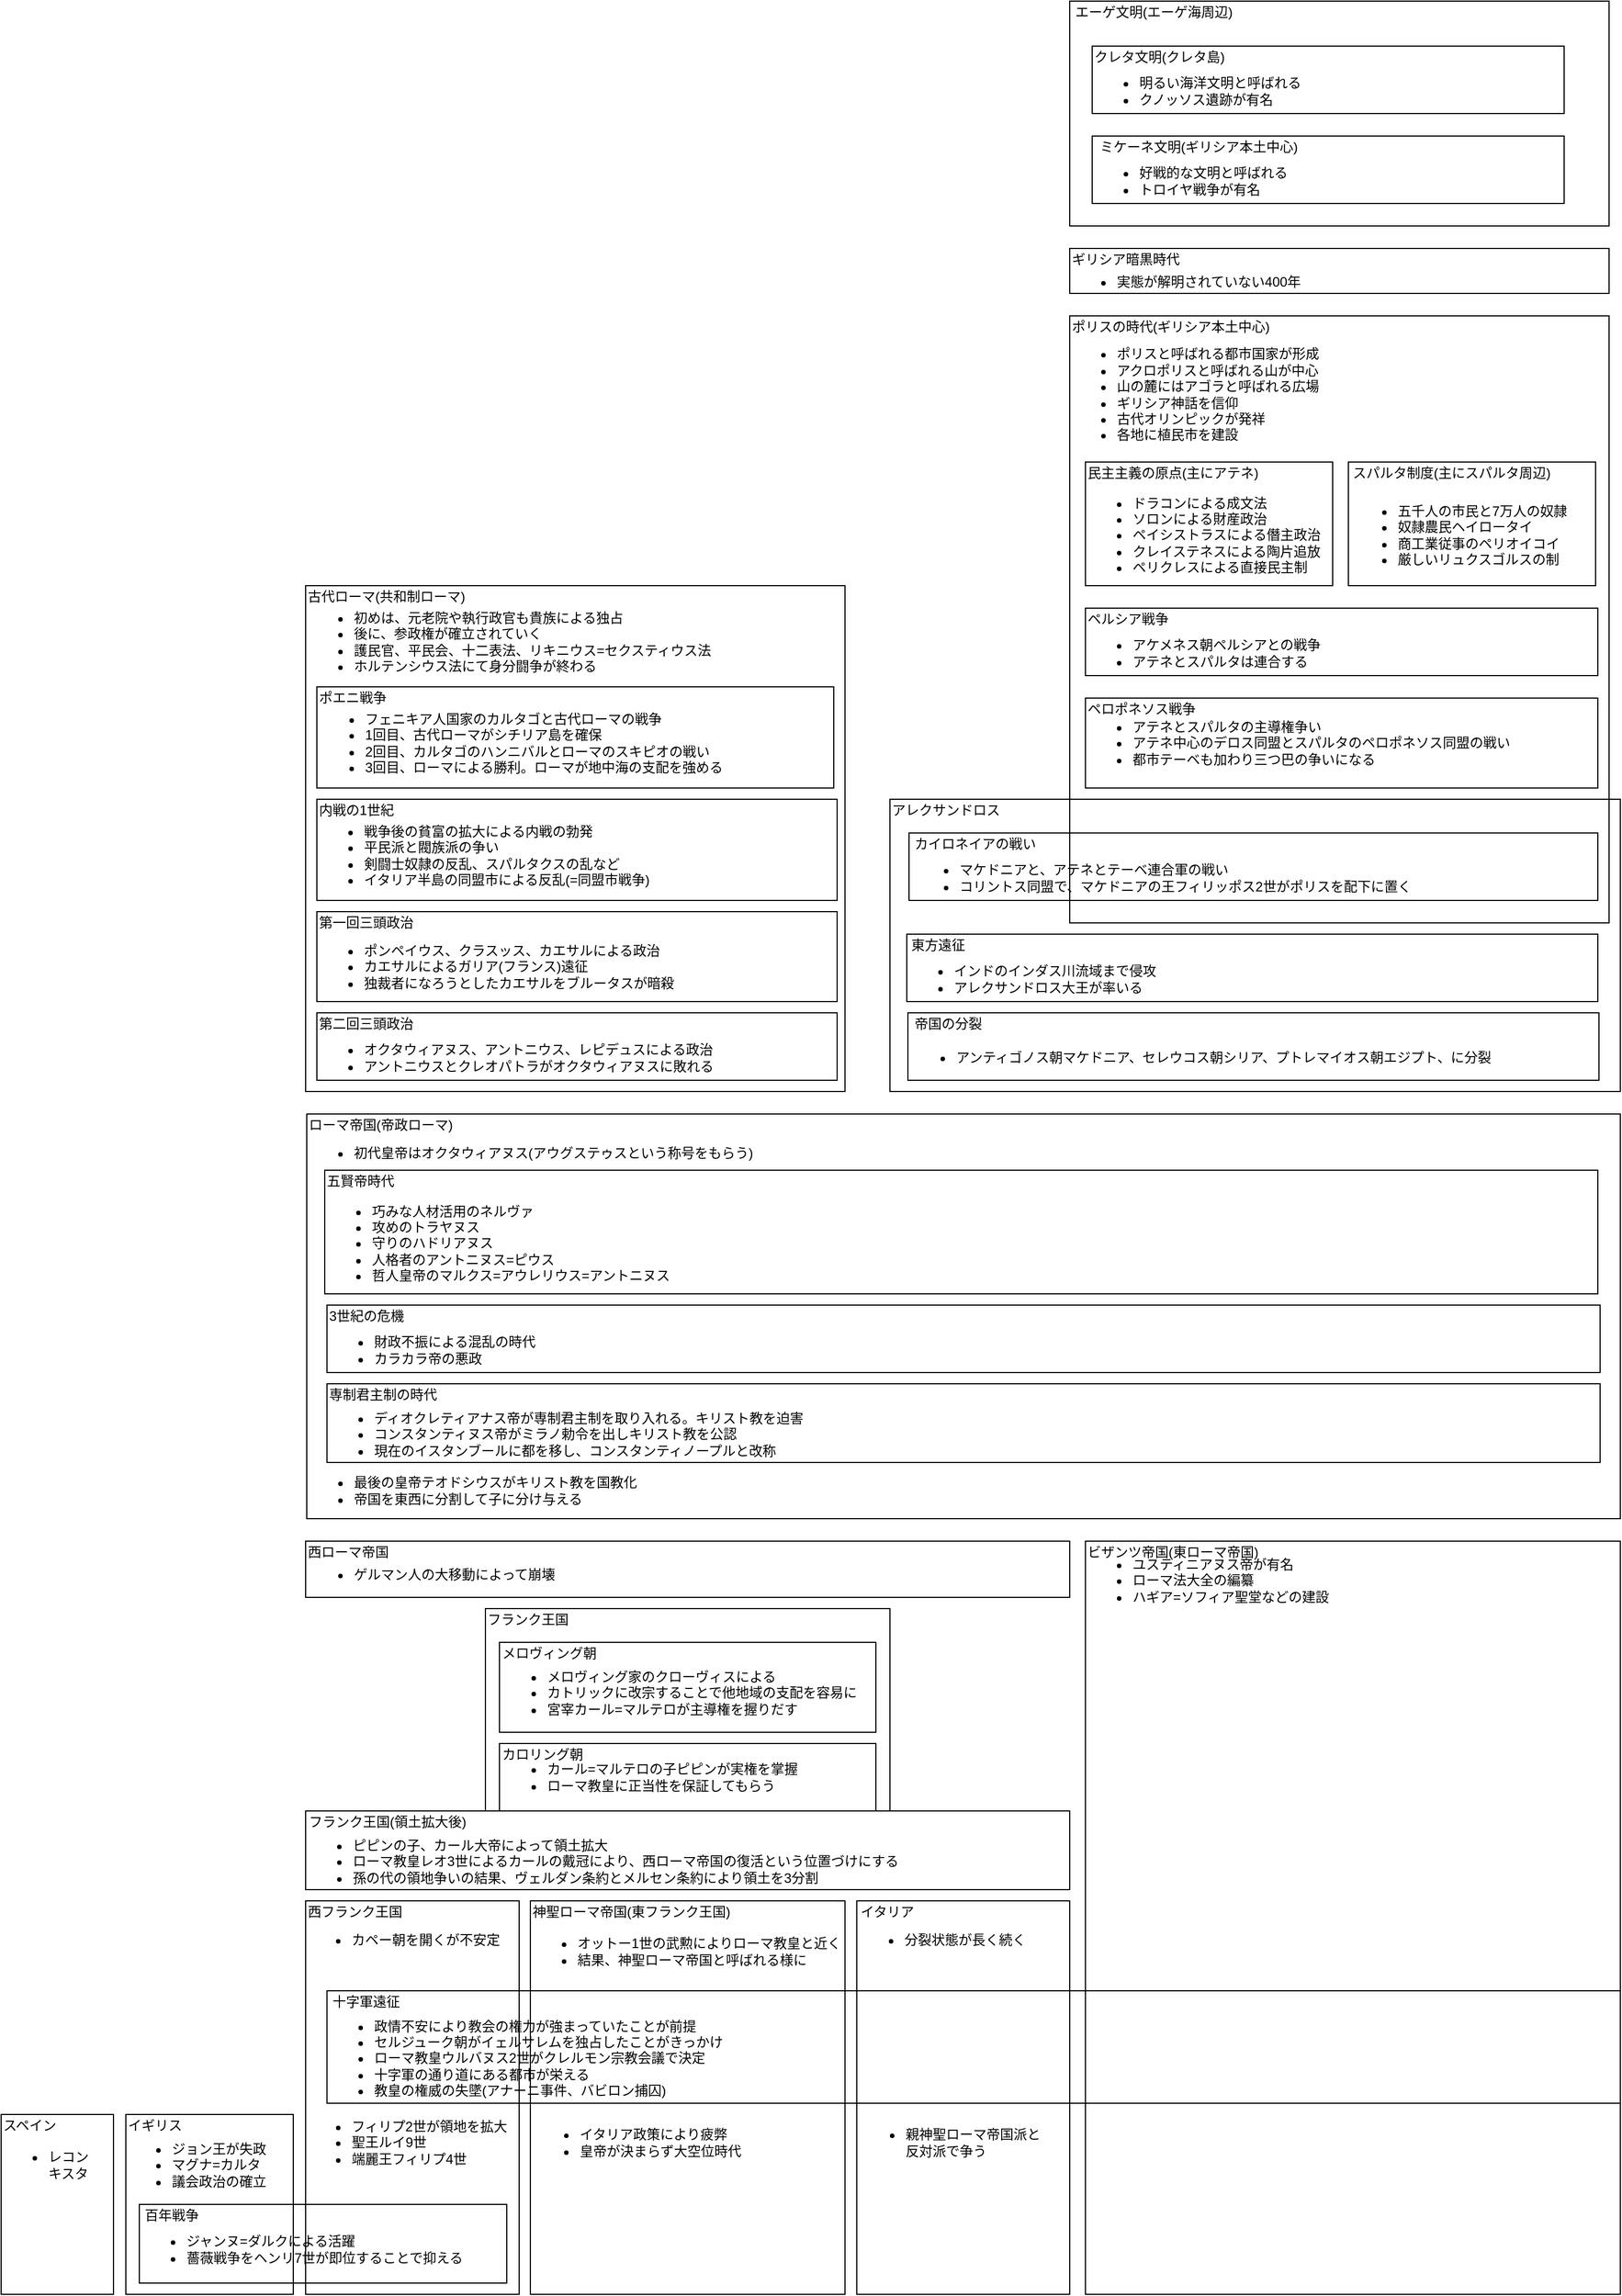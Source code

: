 <mxfile version="14.1.2" type="device"><diagram id="Q4GkWS5SMS3aSg2Lu8wz" name="Page-1"><mxGraphModel dx="783" dy="586" grid="1" gridSize="10" guides="1" tooltips="1" connect="1" arrows="1" fold="1" page="1" pageScale="1" pageWidth="1627" pageHeight="2269" math="0" shadow="0"><root><mxCell id="0"/><mxCell id="1" parent="0"/><mxCell id="v4thY3X4B3CWmqKFNiAq-3" value="エーゲ文明(エーゲ海周辺)" style="text;html=1;strokeColor=none;fillColor=none;align=center;verticalAlign=middle;whiteSpace=wrap;rounded=0;" vertex="1" parent="1"><mxGeometry x="961" y="40" width="150" height="20" as="geometry"/></mxCell><mxCell id="v4thY3X4B3CWmqKFNiAq-5" value="" style="rounded=0;whiteSpace=wrap;html=1;fillColor=none;" vertex="1" parent="1"><mxGeometry x="961" y="40" width="480" height="200" as="geometry"/></mxCell><mxCell id="v4thY3X4B3CWmqKFNiAq-8" value="" style="rounded=0;whiteSpace=wrap;html=1;fillColor=none;" vertex="1" parent="1"><mxGeometry x="981" y="80" width="420" height="60" as="geometry"/></mxCell><mxCell id="v4thY3X4B3CWmqKFNiAq-9" value="クレタ文明(クレタ島)" style="text;html=1;strokeColor=none;fillColor=none;align=center;verticalAlign=middle;whiteSpace=wrap;rounded=0;" vertex="1" parent="1"><mxGeometry x="981" y="80" width="120" height="20" as="geometry"/></mxCell><mxCell id="v4thY3X4B3CWmqKFNiAq-10" value="&lt;ul&gt;&lt;li&gt;明るい海洋文明と呼ばれる&lt;/li&gt;&lt;li&gt;クノッソス遺跡が有名&lt;/li&gt;&lt;/ul&gt;" style="text;html=1;strokeColor=none;fillColor=none;align=left;verticalAlign=middle;whiteSpace=wrap;rounded=0;" vertex="1" parent="1"><mxGeometry x="981" y="100" width="190" height="40" as="geometry"/></mxCell><mxCell id="v4thY3X4B3CWmqKFNiAq-12" value="" style="rounded=0;whiteSpace=wrap;html=1;fillColor=none;" vertex="1" parent="1"><mxGeometry x="981" y="160" width="420" height="60" as="geometry"/></mxCell><mxCell id="v4thY3X4B3CWmqKFNiAq-13" value="ミケーネ文明(ギリシア本土中心)" style="text;html=1;strokeColor=none;fillColor=none;align=center;verticalAlign=middle;whiteSpace=wrap;rounded=0;" vertex="1" parent="1"><mxGeometry x="981" y="160" width="190" height="20" as="geometry"/></mxCell><mxCell id="v4thY3X4B3CWmqKFNiAq-14" value="&lt;ul&gt;&lt;li&gt;好戦的な文明と呼ばれる&lt;/li&gt;&lt;li&gt;トロイヤ戦争が有名&lt;/li&gt;&lt;/ul&gt;" style="text;html=1;strokeColor=none;fillColor=none;align=left;verticalAlign=middle;whiteSpace=wrap;rounded=0;" vertex="1" parent="1"><mxGeometry x="981" y="180" width="190" height="40" as="geometry"/></mxCell><mxCell id="v4thY3X4B3CWmqKFNiAq-15" value="" style="rounded=0;whiteSpace=wrap;html=1;fillColor=none;" vertex="1" parent="1"><mxGeometry x="961" y="260" width="480" height="40" as="geometry"/></mxCell><mxCell id="v4thY3X4B3CWmqKFNiAq-16" value="ギリシア暗黒時代" style="text;html=1;strokeColor=none;fillColor=none;align=left;verticalAlign=middle;whiteSpace=wrap;rounded=0;" vertex="1" parent="1"><mxGeometry x="961" y="260" width="110" height="20" as="geometry"/></mxCell><mxCell id="v4thY3X4B3CWmqKFNiAq-17" value="&lt;ul&gt;&lt;li&gt;実態が解明されていない400年&lt;/li&gt;&lt;/ul&gt;" style="text;html=1;strokeColor=none;fillColor=none;align=left;verticalAlign=middle;whiteSpace=wrap;rounded=0;" vertex="1" parent="1"><mxGeometry x="961" y="280" width="220" height="20" as="geometry"/></mxCell><mxCell id="v4thY3X4B3CWmqKFNiAq-18" value="" style="rounded=0;whiteSpace=wrap;html=1;fillColor=none;" vertex="1" parent="1"><mxGeometry x="961" y="320" width="480" height="540" as="geometry"/></mxCell><mxCell id="v4thY3X4B3CWmqKFNiAq-20" value="ポリスの時代(ギリシア本土中心)" style="text;html=1;strokeColor=none;fillColor=none;align=left;verticalAlign=middle;whiteSpace=wrap;rounded=0;" vertex="1" parent="1"><mxGeometry x="961" y="320" width="190" height="20" as="geometry"/></mxCell><mxCell id="v4thY3X4B3CWmqKFNiAq-22" value="&lt;ul&gt;&lt;li&gt;ポリスと呼ばれる都市国家が形成&lt;/li&gt;&lt;li&gt;アクロポリスと呼ばれる山が中心&lt;/li&gt;&lt;li&gt;山の麓にはアゴラと呼ばれる広場&lt;/li&gt;&lt;li&gt;ギリシア神話を信仰&lt;/li&gt;&lt;li&gt;古代オリンピックが発祥&lt;/li&gt;&lt;li&gt;各地に植民市を建設&lt;/li&gt;&lt;/ul&gt;" style="text;html=1;strokeColor=none;fillColor=none;align=left;verticalAlign=middle;whiteSpace=wrap;rounded=0;" vertex="1" parent="1"><mxGeometry x="961" y="340" width="248" height="100" as="geometry"/></mxCell><mxCell id="v4thY3X4B3CWmqKFNiAq-23" value="" style="rounded=0;whiteSpace=wrap;html=1;fillColor=none;" vertex="1" parent="1"><mxGeometry x="975" y="450" width="220" height="110" as="geometry"/></mxCell><mxCell id="v4thY3X4B3CWmqKFNiAq-24" value="民主主義の原点(主にアテネ)" style="text;html=1;strokeColor=none;fillColor=none;align=left;verticalAlign=middle;whiteSpace=wrap;rounded=0;" vertex="1" parent="1"><mxGeometry x="975" y="450" width="190" height="20" as="geometry"/></mxCell><mxCell id="v4thY3X4B3CWmqKFNiAq-26" value="&lt;ul&gt;&lt;li&gt;ドラコンによる成文法&lt;/li&gt;&lt;li&gt;ソロンによる財産政治&lt;/li&gt;&lt;li&gt;ペイシストラスによる僭主政治&lt;/li&gt;&lt;li&gt;クレイステネスによる陶片追放&lt;/li&gt;&lt;li&gt;ペリクレスによる直接民主制&lt;/li&gt;&lt;/ul&gt;" style="text;html=1;strokeColor=none;fillColor=none;align=left;verticalAlign=middle;whiteSpace=wrap;rounded=0;" vertex="1" parent="1"><mxGeometry x="975" y="470" width="248" height="90" as="geometry"/></mxCell><mxCell id="v4thY3X4B3CWmqKFNiAq-27" value="" style="rounded=0;whiteSpace=wrap;html=1;fillColor=none;" vertex="1" parent="1"><mxGeometry x="1209" y="450" width="220" height="110" as="geometry"/></mxCell><mxCell id="v4thY3X4B3CWmqKFNiAq-28" value="スパルタ制度(主にスパルタ周辺)" style="text;html=1;strokeColor=none;fillColor=none;align=left;verticalAlign=middle;whiteSpace=wrap;rounded=0;" vertex="1" parent="1"><mxGeometry x="1211" y="450" width="190" height="20" as="geometry"/></mxCell><mxCell id="v4thY3X4B3CWmqKFNiAq-29" value="&lt;ul&gt;&lt;li&gt;五千人の市民と7万人の奴隷&lt;/li&gt;&lt;li&gt;奴隷農民ヘイロータイ&lt;/li&gt;&lt;li&gt;商工業従事のペリオイコイ&lt;/li&gt;&lt;li&gt;厳しいリュクスゴルスの制&lt;/li&gt;&lt;/ul&gt;" style="text;html=1;strokeColor=none;fillColor=none;align=left;verticalAlign=middle;whiteSpace=wrap;rounded=0;" vertex="1" parent="1"><mxGeometry x="1211" y="470" width="220" height="90" as="geometry"/></mxCell><mxCell id="v4thY3X4B3CWmqKFNiAq-30" value="" style="rounded=0;whiteSpace=wrap;html=1;fillColor=none;" vertex="1" parent="1"><mxGeometry x="975" y="580" width="456" height="60" as="geometry"/></mxCell><mxCell id="v4thY3X4B3CWmqKFNiAq-32" value="ペルシア戦争" style="text;html=1;strokeColor=none;fillColor=none;align=left;verticalAlign=middle;whiteSpace=wrap;rounded=0;" vertex="1" parent="1"><mxGeometry x="975" y="580" width="190" height="20" as="geometry"/></mxCell><mxCell id="v4thY3X4B3CWmqKFNiAq-34" value="&lt;ul&gt;&lt;li&gt;アケメネス朝ペルシアとの戦争&lt;/li&gt;&lt;li&gt;アテネとスパルタは連合する&lt;/li&gt;&lt;/ul&gt;" style="text;html=1;strokeColor=none;fillColor=none;align=left;verticalAlign=middle;whiteSpace=wrap;rounded=0;" vertex="1" parent="1"><mxGeometry x="975" y="600" width="220" height="40" as="geometry"/></mxCell><mxCell id="v4thY3X4B3CWmqKFNiAq-35" value="" style="rounded=0;whiteSpace=wrap;html=1;fillColor=none;" vertex="1" parent="1"><mxGeometry x="975" y="660" width="456" height="80" as="geometry"/></mxCell><mxCell id="v4thY3X4B3CWmqKFNiAq-36" value="ペロポネソス戦争" style="text;html=1;strokeColor=none;fillColor=none;align=left;verticalAlign=middle;whiteSpace=wrap;rounded=0;" vertex="1" parent="1"><mxGeometry x="975" y="660" width="190" height="20" as="geometry"/></mxCell><mxCell id="v4thY3X4B3CWmqKFNiAq-37" value="&lt;ul&gt;&lt;li&gt;アテネとスパルタの主導権争い&lt;/li&gt;&lt;li&gt;アテネ中心のデロス同盟とスパルタのペロポネソス同盟の戦い&lt;/li&gt;&lt;li&gt;都市テーベも加わり三つ巴の争いになる&lt;/li&gt;&lt;/ul&gt;" style="text;html=1;strokeColor=none;fillColor=none;align=left;verticalAlign=middle;whiteSpace=wrap;rounded=0;" vertex="1" parent="1"><mxGeometry x="975" y="680" width="386" height="40" as="geometry"/></mxCell><mxCell id="v4thY3X4B3CWmqKFNiAq-38" value="" style="rounded=0;whiteSpace=wrap;html=1;fillColor=none;" vertex="1" parent="1"><mxGeometry x="801" y="750" width="650" height="260" as="geometry"/></mxCell><mxCell id="v4thY3X4B3CWmqKFNiAq-39" value="カイロネイアの戦い" style="text;html=1;strokeColor=none;fillColor=none;align=left;verticalAlign=middle;whiteSpace=wrap;rounded=0;" vertex="1" parent="1"><mxGeometry x="821" y="780" width="190" height="20" as="geometry"/></mxCell><mxCell id="v4thY3X4B3CWmqKFNiAq-40" value="&lt;ul&gt;&lt;li&gt;マケドニアと、アテネとテーベ連合軍の戦い&lt;/li&gt;&lt;li&gt;コリントス同盟で、マケドニアの王フィリッポス2世がポリスを配下に置く&lt;/li&gt;&lt;/ul&gt;" style="text;html=1;strokeColor=none;fillColor=none;align=left;verticalAlign=middle;whiteSpace=wrap;rounded=0;" vertex="1" parent="1"><mxGeometry x="821" y="800" width="450" height="40" as="geometry"/></mxCell><mxCell id="v4thY3X4B3CWmqKFNiAq-41" value="アレクサンドロス" style="text;html=1;strokeColor=none;fillColor=none;align=left;verticalAlign=middle;whiteSpace=wrap;rounded=0;" vertex="1" parent="1"><mxGeometry x="801" y="750" width="190" height="20" as="geometry"/></mxCell><mxCell id="v4thY3X4B3CWmqKFNiAq-42" value="" style="rounded=0;whiteSpace=wrap;html=1;fillColor=none;" vertex="1" parent="1"><mxGeometry x="818" y="780" width="613" height="60" as="geometry"/></mxCell><mxCell id="v4thY3X4B3CWmqKFNiAq-43" value="" style="rounded=0;whiteSpace=wrap;html=1;fillColor=none;" vertex="1" parent="1"><mxGeometry x="816" y="870" width="615" height="60" as="geometry"/></mxCell><mxCell id="v4thY3X4B3CWmqKFNiAq-44" value="東方遠征" style="text;html=1;strokeColor=none;fillColor=none;align=left;verticalAlign=middle;whiteSpace=wrap;rounded=0;" vertex="1" parent="1"><mxGeometry x="818" y="870" width="190" height="20" as="geometry"/></mxCell><mxCell id="v4thY3X4B3CWmqKFNiAq-45" value="&lt;ul&gt;&lt;li&gt;インドのインダス川流域まで侵攻&lt;/li&gt;&lt;li&gt;アレクサンドロス大王が率いる&lt;/li&gt;&lt;/ul&gt;" style="text;html=1;strokeColor=none;fillColor=none;align=left;verticalAlign=middle;whiteSpace=wrap;rounded=0;" vertex="1" parent="1"><mxGeometry x="816" y="890" width="386" height="40" as="geometry"/></mxCell><mxCell id="v4thY3X4B3CWmqKFNiAq-46" value="" style="rounded=0;whiteSpace=wrap;html=1;fillColor=none;" vertex="1" parent="1"><mxGeometry x="817" y="940" width="615" height="60" as="geometry"/></mxCell><mxCell id="v4thY3X4B3CWmqKFNiAq-47" value="帝国の分裂" style="text;html=1;strokeColor=none;fillColor=none;align=left;verticalAlign=middle;whiteSpace=wrap;rounded=0;" vertex="1" parent="1"><mxGeometry x="821" y="940" width="190" height="20" as="geometry"/></mxCell><mxCell id="v4thY3X4B3CWmqKFNiAq-48" value="&lt;ul&gt;&lt;li&gt;アンティゴノス朝マケドニア、セレウコス朝シリア、プトレマイオス朝エジプト、に分裂&lt;/li&gt;&lt;/ul&gt;" style="text;html=1;strokeColor=none;fillColor=none;align=left;verticalAlign=middle;whiteSpace=wrap;rounded=0;" vertex="1" parent="1"><mxGeometry x="818" y="960" width="533" height="40" as="geometry"/></mxCell><mxCell id="v4thY3X4B3CWmqKFNiAq-49" value="" style="rounded=0;whiteSpace=wrap;html=1;fillColor=none;" vertex="1" parent="1"><mxGeometry x="281" y="560" width="480" height="450" as="geometry"/></mxCell><mxCell id="v4thY3X4B3CWmqKFNiAq-50" value="古代ローマ(共和制ローマ)" style="text;html=1;strokeColor=none;fillColor=none;align=left;verticalAlign=middle;whiteSpace=wrap;rounded=0;" vertex="1" parent="1"><mxGeometry x="281" y="560" width="150" height="20" as="geometry"/></mxCell><mxCell id="v4thY3X4B3CWmqKFNiAq-52" value="&lt;ul&gt;&lt;li&gt;初めは、元老院や執行政官も貴族による独占&lt;/li&gt;&lt;li&gt;後に、参政権が確立されていく&lt;/li&gt;&lt;li&gt;護民官、平民会、十二表法、リキニウス=セクスティウス法&lt;/li&gt;&lt;li&gt;ホルテンシウス法にて身分闘争が終わる&lt;/li&gt;&lt;/ul&gt;" style="text;html=1;strokeColor=none;fillColor=none;align=left;verticalAlign=middle;whiteSpace=wrap;rounded=0;" vertex="1" parent="1"><mxGeometry x="282" y="580" width="369" height="60" as="geometry"/></mxCell><mxCell id="v4thY3X4B3CWmqKFNiAq-53" value="" style="rounded=0;whiteSpace=wrap;html=1;fillColor=none;" vertex="1" parent="1"><mxGeometry x="291" y="650" width="460" height="90" as="geometry"/></mxCell><mxCell id="v4thY3X4B3CWmqKFNiAq-54" value="ポエニ戦争" style="text;html=1;strokeColor=none;fillColor=none;align=left;verticalAlign=middle;whiteSpace=wrap;rounded=0;" vertex="1" parent="1"><mxGeometry x="291" y="650" width="70" height="20" as="geometry"/></mxCell><mxCell id="v4thY3X4B3CWmqKFNiAq-55" value="&lt;ul&gt;&lt;li&gt;フェニキア人国家のカルタゴと古代ローマの戦争&lt;/li&gt;&lt;li&gt;1回目、古代ローマがシチリア島を確保&lt;/li&gt;&lt;li&gt;2回目、カルタゴのハンニバルとローマのスキピオの戦い&lt;/li&gt;&lt;li&gt;3回目、ローマによる勝利。ローマが地中海の支配を強める&lt;/li&gt;&lt;/ul&gt;" style="text;html=1;strokeColor=none;fillColor=none;align=left;verticalAlign=middle;whiteSpace=wrap;rounded=0;" vertex="1" parent="1"><mxGeometry x="291.5" y="670" width="369" height="60" as="geometry"/></mxCell><mxCell id="v4thY3X4B3CWmqKFNiAq-56" value="" style="rounded=0;whiteSpace=wrap;html=1;fillColor=none;" vertex="1" parent="1"><mxGeometry x="291" y="750" width="463" height="90" as="geometry"/></mxCell><mxCell id="v4thY3X4B3CWmqKFNiAq-57" value="内戦の1世紀" style="text;html=1;strokeColor=none;fillColor=none;align=left;verticalAlign=middle;whiteSpace=wrap;rounded=0;" vertex="1" parent="1"><mxGeometry x="291" y="750" width="70" height="20" as="geometry"/></mxCell><mxCell id="v4thY3X4B3CWmqKFNiAq-58" value="&lt;ul&gt;&lt;li&gt;戦争後の貧富の拡大による内戦の勃発&lt;/li&gt;&lt;li&gt;平民派と閥族派の争い&lt;/li&gt;&lt;li&gt;剣闘士奴隷の反乱、スパルタクスの乱など&lt;/li&gt;&lt;li&gt;イタリア半島の同盟市による反乱(=同盟市戦争)&lt;/li&gt;&lt;/ul&gt;" style="text;html=1;strokeColor=none;fillColor=none;align=left;verticalAlign=middle;whiteSpace=wrap;rounded=0;" vertex="1" parent="1"><mxGeometry x="291" y="770" width="369" height="60" as="geometry"/></mxCell><mxCell id="v4thY3X4B3CWmqKFNiAq-59" value="" style="rounded=0;whiteSpace=wrap;html=1;fillColor=none;" vertex="1" parent="1"><mxGeometry x="291" y="850" width="463" height="80" as="geometry"/></mxCell><mxCell id="v4thY3X4B3CWmqKFNiAq-60" value="第一回三頭政治" style="text;html=1;strokeColor=none;fillColor=none;align=left;verticalAlign=middle;whiteSpace=wrap;rounded=0;" vertex="1" parent="1"><mxGeometry x="291" y="850" width="90" height="20" as="geometry"/></mxCell><mxCell id="v4thY3X4B3CWmqKFNiAq-61" value="&lt;ul&gt;&lt;li&gt;ポンペイウス、クラスッス、カエサルによる政治&lt;/li&gt;&lt;li&gt;カエサルによるガリア(フランス)遠征&lt;/li&gt;&lt;li&gt;独裁者になろうとしたカエサルをブルータスが暗殺&lt;/li&gt;&lt;/ul&gt;" style="text;html=1;strokeColor=none;fillColor=none;align=left;verticalAlign=middle;whiteSpace=wrap;rounded=0;" vertex="1" parent="1"><mxGeometry x="291" y="869" width="369" height="60" as="geometry"/></mxCell><mxCell id="v4thY3X4B3CWmqKFNiAq-62" value="" style="rounded=0;whiteSpace=wrap;html=1;fillColor=none;" vertex="1" parent="1"><mxGeometry x="291" y="940" width="463" height="60" as="geometry"/></mxCell><mxCell id="v4thY3X4B3CWmqKFNiAq-63" value="第二回三頭政治" style="text;html=1;strokeColor=none;fillColor=none;align=left;verticalAlign=middle;whiteSpace=wrap;rounded=0;" vertex="1" parent="1"><mxGeometry x="291" y="940" width="90" height="20" as="geometry"/></mxCell><mxCell id="v4thY3X4B3CWmqKFNiAq-64" value="&lt;ul&gt;&lt;li&gt;オクタウィアヌス、アントニウス、レピデュスによる政治&lt;/li&gt;&lt;li&gt;アントニウスとクレオパトラがオクタウィアヌスに敗れる&lt;/li&gt;&lt;/ul&gt;" style="text;html=1;strokeColor=none;fillColor=none;align=left;verticalAlign=middle;whiteSpace=wrap;rounded=0;" vertex="1" parent="1"><mxGeometry x="291" y="960" width="369" height="40" as="geometry"/></mxCell><mxCell id="v4thY3X4B3CWmqKFNiAq-65" value="" style="rounded=0;whiteSpace=wrap;html=1;fillColor=none;" vertex="1" parent="1"><mxGeometry x="282" y="1030" width="1169" height="360" as="geometry"/></mxCell><mxCell id="v4thY3X4B3CWmqKFNiAq-66" value="ローマ帝国(帝政ローマ)" style="text;html=1;strokeColor=none;fillColor=none;align=left;verticalAlign=middle;whiteSpace=wrap;rounded=0;" vertex="1" parent="1"><mxGeometry x="282" y="1030" width="190" height="20" as="geometry"/></mxCell><mxCell id="v4thY3X4B3CWmqKFNiAq-67" value="&lt;ul&gt;&lt;li&gt;初代皇帝はオクタウィアヌス(アウグステゥスという称号をもらう)&lt;/li&gt;&lt;/ul&gt;" style="text;html=1;strokeColor=none;fillColor=none;align=left;verticalAlign=middle;whiteSpace=wrap;rounded=0;" vertex="1" parent="1"><mxGeometry x="282" y="1050" width="419" height="30" as="geometry"/></mxCell><mxCell id="v4thY3X4B3CWmqKFNiAq-68" value="" style="rounded=0;whiteSpace=wrap;html=1;fillColor=none;" vertex="1" parent="1"><mxGeometry x="298" y="1080" width="1133" height="110" as="geometry"/></mxCell><mxCell id="v4thY3X4B3CWmqKFNiAq-70" value="五賢帝時代" style="text;html=1;strokeColor=none;fillColor=none;align=left;verticalAlign=middle;whiteSpace=wrap;rounded=0;" vertex="1" parent="1"><mxGeometry x="298" y="1080" width="190" height="20" as="geometry"/></mxCell><mxCell id="v4thY3X4B3CWmqKFNiAq-71" value="&lt;ul&gt;&lt;li&gt;巧みな人材活用のネルヴァ&lt;/li&gt;&lt;li&gt;攻めのトラヤヌス&lt;/li&gt;&lt;li&gt;守りのハドリアヌス&lt;/li&gt;&lt;li&gt;人格者のアントニヌス=ピウス&lt;/li&gt;&lt;li&gt;哲人皇帝のマルクス=アウレリウス=アントニヌス&lt;/li&gt;&lt;/ul&gt;" style="text;html=1;strokeColor=none;fillColor=none;align=left;verticalAlign=middle;whiteSpace=wrap;rounded=0;" vertex="1" parent="1"><mxGeometry x="298" y="1100" width="419" height="90" as="geometry"/></mxCell><mxCell id="v4thY3X4B3CWmqKFNiAq-72" value="" style="rounded=0;whiteSpace=wrap;html=1;fillColor=none;" vertex="1" parent="1"><mxGeometry x="300" y="1200" width="1133" height="60" as="geometry"/></mxCell><mxCell id="v4thY3X4B3CWmqKFNiAq-73" value="3世紀の危機" style="text;html=1;strokeColor=none;fillColor=none;align=left;verticalAlign=middle;whiteSpace=wrap;rounded=0;" vertex="1" parent="1"><mxGeometry x="300" y="1200" width="190" height="20" as="geometry"/></mxCell><mxCell id="v4thY3X4B3CWmqKFNiAq-74" value="&lt;ul&gt;&lt;li&gt;財政不振による混乱の時代&lt;/li&gt;&lt;li&gt;カラカラ帝の悪政&lt;/li&gt;&lt;/ul&gt;" style="text;html=1;strokeColor=none;fillColor=none;align=left;verticalAlign=middle;whiteSpace=wrap;rounded=0;" vertex="1" parent="1"><mxGeometry x="300" y="1220" width="419" height="40" as="geometry"/></mxCell><mxCell id="v4thY3X4B3CWmqKFNiAq-75" value="" style="rounded=0;whiteSpace=wrap;html=1;fillColor=none;" vertex="1" parent="1"><mxGeometry x="300" y="1270" width="1133" height="70" as="geometry"/></mxCell><mxCell id="v4thY3X4B3CWmqKFNiAq-76" value="専制君主制の時代" style="text;html=1;strokeColor=none;fillColor=none;align=left;verticalAlign=middle;whiteSpace=wrap;rounded=0;" vertex="1" parent="1"><mxGeometry x="300" y="1270" width="190" height="20" as="geometry"/></mxCell><mxCell id="v4thY3X4B3CWmqKFNiAq-77" value="&lt;ul&gt;&lt;li&gt;ディオクレティアナス帝が専制君主制を取り入れる。キリスト教を迫害&lt;/li&gt;&lt;li&gt;コンスタンティヌス帝がミラノ勅令を出しキリスト教を公認&lt;/li&gt;&lt;li&gt;現在のイスタンブールに都を移し、コンスタンティノープルと改称&lt;/li&gt;&lt;/ul&gt;" style="text;html=1;strokeColor=none;fillColor=none;align=left;verticalAlign=middle;whiteSpace=wrap;rounded=0;" vertex="1" parent="1"><mxGeometry x="300" y="1290" width="441" height="50" as="geometry"/></mxCell><mxCell id="v4thY3X4B3CWmqKFNiAq-78" value="&lt;ul&gt;&lt;li&gt;最後の皇帝テオドシウスがキリスト教を国教化&lt;/li&gt;&lt;li&gt;帝国を東西に分割して子に分け与える&lt;/li&gt;&lt;/ul&gt;" style="text;html=1;strokeColor=none;fillColor=none;align=left;verticalAlign=middle;whiteSpace=wrap;rounded=0;" vertex="1" parent="1"><mxGeometry x="282" y="1350" width="419" height="30" as="geometry"/></mxCell><mxCell id="v4thY3X4B3CWmqKFNiAq-79" value="" style="rounded=0;whiteSpace=wrap;html=1;fillColor=none;" vertex="1" parent="1"><mxGeometry x="281" y="1410" width="680" height="50" as="geometry"/></mxCell><mxCell id="v4thY3X4B3CWmqKFNiAq-80" value="西ローマ帝国" style="text;html=1;strokeColor=none;fillColor=none;align=left;verticalAlign=middle;whiteSpace=wrap;rounded=0;" vertex="1" parent="1"><mxGeometry x="281" y="1410" width="190" height="20" as="geometry"/></mxCell><mxCell id="v4thY3X4B3CWmqKFNiAq-81" value="&lt;ul&gt;&lt;li&gt;ゲルマン人の大移動によって崩壊&lt;/li&gt;&lt;/ul&gt;" style="text;html=1;strokeColor=none;fillColor=none;align=left;verticalAlign=middle;whiteSpace=wrap;rounded=0;" vertex="1" parent="1"><mxGeometry x="282" y="1430" width="419" height="20" as="geometry"/></mxCell><mxCell id="v4thY3X4B3CWmqKFNiAq-84" value="" style="rounded=0;whiteSpace=wrap;html=1;fillColor=none;" vertex="1" parent="1"><mxGeometry x="441" y="1470" width="360" height="180" as="geometry"/></mxCell><mxCell id="v4thY3X4B3CWmqKFNiAq-85" value="フランク王国" style="text;html=1;strokeColor=none;fillColor=none;align=left;verticalAlign=middle;whiteSpace=wrap;rounded=0;" vertex="1" parent="1"><mxGeometry x="441" y="1470" width="190" height="20" as="geometry"/></mxCell><mxCell id="v4thY3X4B3CWmqKFNiAq-86" value="&lt;ul&gt;&lt;li&gt;メロヴィング家のクローヴィスによる&lt;/li&gt;&lt;li&gt;カトリックに改宗することで他地域の支配を容易に&lt;/li&gt;&lt;li&gt;宮宰カール=マルテロが主導権を握りだす&lt;/li&gt;&lt;/ul&gt;" style="text;html=1;strokeColor=none;fillColor=none;align=left;verticalAlign=middle;whiteSpace=wrap;rounded=0;" vertex="1" parent="1"><mxGeometry x="453.5" y="1520" width="437.5" height="50" as="geometry"/></mxCell><mxCell id="v4thY3X4B3CWmqKFNiAq-87" value="" style="rounded=0;whiteSpace=wrap;html=1;fillColor=none;" vertex="1" parent="1"><mxGeometry x="453.5" y="1590" width="335" height="60" as="geometry"/></mxCell><mxCell id="v4thY3X4B3CWmqKFNiAq-88" value="カロリング朝" style="text;html=1;strokeColor=none;fillColor=none;align=left;verticalAlign=middle;whiteSpace=wrap;rounded=0;" vertex="1" parent="1"><mxGeometry x="453.5" y="1590" width="190" height="20" as="geometry"/></mxCell><mxCell id="v4thY3X4B3CWmqKFNiAq-89" value="" style="rounded=0;whiteSpace=wrap;html=1;fillColor=none;" vertex="1" parent="1"><mxGeometry x="453.5" y="1500" width="335" height="80" as="geometry"/></mxCell><mxCell id="v4thY3X4B3CWmqKFNiAq-90" value="メロヴィング朝" style="text;html=1;strokeColor=none;fillColor=none;align=left;verticalAlign=middle;whiteSpace=wrap;rounded=0;" vertex="1" parent="1"><mxGeometry x="453.5" y="1500" width="187.5" height="20" as="geometry"/></mxCell><mxCell id="v4thY3X4B3CWmqKFNiAq-92" value="&lt;ul&gt;&lt;li&gt;カール=マルテロの子ピピンが実権を掌握&lt;/li&gt;&lt;li&gt;ローマ教皇に正当性を保証してもらう&lt;/li&gt;&lt;/ul&gt;" style="text;html=1;strokeColor=none;fillColor=none;align=left;verticalAlign=middle;whiteSpace=wrap;rounded=0;" vertex="1" parent="1"><mxGeometry x="453.5" y="1610" width="327.5" height="20" as="geometry"/></mxCell><mxCell id="v4thY3X4B3CWmqKFNiAq-93" value="" style="rounded=0;whiteSpace=wrap;html=1;fillColor=none;" vertex="1" parent="1"><mxGeometry x="281" y="1650" width="680" height="70" as="geometry"/></mxCell><mxCell id="v4thY3X4B3CWmqKFNiAq-94" value="フランク王国(領土拡大後)" style="text;html=1;strokeColor=none;fillColor=none;align=left;verticalAlign=middle;whiteSpace=wrap;rounded=0;" vertex="1" parent="1"><mxGeometry x="282.25" y="1650" width="187.5" height="20" as="geometry"/></mxCell><mxCell id="v4thY3X4B3CWmqKFNiAq-95" value="&lt;ul&gt;&lt;li&gt;ピピンの子、カール大帝によって領土拡大&lt;/li&gt;&lt;li&gt;ローマ教皇レオ3世によるカールの戴冠により、西ローマ帝国の復活という位置づけにする&lt;/li&gt;&lt;li&gt;孫の代の領地争いの結果、ヴェルダン条約とメルセン条約により領土を3分割&lt;/li&gt;&lt;/ul&gt;" style="text;html=1;strokeColor=none;fillColor=none;align=left;verticalAlign=middle;whiteSpace=wrap;rounded=0;" vertex="1" parent="1"><mxGeometry x="281" y="1670" width="540" height="50" as="geometry"/></mxCell><mxCell id="v4thY3X4B3CWmqKFNiAq-96" value="" style="rounded=0;whiteSpace=wrap;html=1;fillColor=none;" vertex="1" parent="1"><mxGeometry x="481" y="1730" width="280" height="350" as="geometry"/></mxCell><mxCell id="v4thY3X4B3CWmqKFNiAq-97" value="神聖ローマ帝国(東フランク王国)" style="text;html=1;strokeColor=none;fillColor=none;align=left;verticalAlign=middle;whiteSpace=wrap;rounded=0;" vertex="1" parent="1"><mxGeometry x="481" y="1730" width="187.5" height="20" as="geometry"/></mxCell><mxCell id="v4thY3X4B3CWmqKFNiAq-98" value="&lt;ul&gt;&lt;li&gt;オットー1世の武勲によりローマ教皇と近く&lt;/li&gt;&lt;li&gt;結果、神聖ローマ帝国と呼ばれる様に&lt;/li&gt;&lt;/ul&gt;" style="text;html=1;strokeColor=none;fillColor=none;align=left;verticalAlign=middle;whiteSpace=wrap;rounded=0;" vertex="1" parent="1"><mxGeometry x="481" y="1750" width="280" height="50" as="geometry"/></mxCell><mxCell id="v4thY3X4B3CWmqKFNiAq-99" value="" style="rounded=0;whiteSpace=wrap;html=1;fillColor=none;" vertex="1" parent="1"><mxGeometry x="281" y="1730" width="190" height="350" as="geometry"/></mxCell><mxCell id="v4thY3X4B3CWmqKFNiAq-100" value="西フランク王国" style="text;html=1;strokeColor=none;fillColor=none;align=left;verticalAlign=middle;whiteSpace=wrap;rounded=0;" vertex="1" parent="1"><mxGeometry x="281" y="1730" width="187.5" height="20" as="geometry"/></mxCell><mxCell id="v4thY3X4B3CWmqKFNiAq-101" value="&lt;ul&gt;&lt;li&gt;カペー朝を開くが不安定&lt;/li&gt;&lt;/ul&gt;" style="text;html=1;strokeColor=none;fillColor=none;align=left;verticalAlign=middle;whiteSpace=wrap;rounded=0;" vertex="1" parent="1"><mxGeometry x="280" y="1750" width="179" height="30" as="geometry"/></mxCell><mxCell id="v4thY3X4B3CWmqKFNiAq-102" value="イタリア" style="text;html=1;strokeColor=none;fillColor=none;align=left;verticalAlign=middle;whiteSpace=wrap;rounded=0;" vertex="1" parent="1"><mxGeometry x="772.5" y="1730" width="187.5" height="20" as="geometry"/></mxCell><mxCell id="v4thY3X4B3CWmqKFNiAq-104" value="" style="rounded=0;whiteSpace=wrap;html=1;fillColor=none;" vertex="1" parent="1"><mxGeometry x="771.5" y="1730" width="189.5" height="350" as="geometry"/></mxCell><mxCell id="v4thY3X4B3CWmqKFNiAq-105" value="&lt;ul&gt;&lt;li&gt;分裂状態が長く続く&lt;/li&gt;&lt;/ul&gt;" style="text;html=1;strokeColor=none;fillColor=none;align=left;verticalAlign=middle;whiteSpace=wrap;rounded=0;" vertex="1" parent="1"><mxGeometry x="771.5" y="1755" width="169.5" height="20" as="geometry"/></mxCell><mxCell id="v4thY3X4B3CWmqKFNiAq-106" value="" style="rounded=0;whiteSpace=wrap;html=1;fillColor=none;" vertex="1" parent="1"><mxGeometry x="975" y="1410" width="476" height="670" as="geometry"/></mxCell><mxCell id="v4thY3X4B3CWmqKFNiAq-107" value="ビザンツ帝国(東ローマ帝国)" style="text;html=1;strokeColor=none;fillColor=none;align=left;verticalAlign=middle;whiteSpace=wrap;rounded=0;" vertex="1" parent="1"><mxGeometry x="975" y="1410" width="190" height="20" as="geometry"/></mxCell><mxCell id="v4thY3X4B3CWmqKFNiAq-108" value="&lt;ul&gt;&lt;li&gt;ユスティニアヌス帝が有名&lt;/li&gt;&lt;li&gt;ローマ法大全の編纂&lt;/li&gt;&lt;li&gt;ハギア=ソフィア聖堂などの建設&lt;/li&gt;&lt;/ul&gt;" style="text;html=1;strokeColor=none;fillColor=none;align=left;verticalAlign=middle;whiteSpace=wrap;rounded=0;" vertex="1" parent="1"><mxGeometry x="975" y="1430" width="419" height="30" as="geometry"/></mxCell><mxCell id="v4thY3X4B3CWmqKFNiAq-109" value="" style="rounded=0;whiteSpace=wrap;html=1;fillColor=none;" vertex="1" parent="1"><mxGeometry x="300" y="1810" width="1151" height="100" as="geometry"/></mxCell><mxCell id="v4thY3X4B3CWmqKFNiAq-110" value="十字軍遠征" style="text;html=1;strokeColor=none;fillColor=none;align=left;verticalAlign=middle;whiteSpace=wrap;rounded=0;" vertex="1" parent="1"><mxGeometry x="303.25" y="1810" width="187.5" height="20" as="geometry"/></mxCell><mxCell id="v4thY3X4B3CWmqKFNiAq-111" value="&lt;ul&gt;&lt;li&gt;政情不安により教会の権力が強まっていたことが前提&lt;/li&gt;&lt;li&gt;セルジューク朝がイェルサレムを独占したことがきっかけ&lt;/li&gt;&lt;li&gt;ローマ教皇ウルバヌス2世がクレルモン宗教会議で決定&lt;/li&gt;&lt;li&gt;十字軍の通り道にある都市が栄える&lt;/li&gt;&lt;li&gt;教皇の権威の失墜(アナーニ事件、バビロン捕囚)&lt;/li&gt;&lt;/ul&gt;" style="text;html=1;strokeColor=none;fillColor=none;align=left;verticalAlign=middle;whiteSpace=wrap;rounded=0;" vertex="1" parent="1"><mxGeometry x="300" y="1830" width="571" height="80" as="geometry"/></mxCell><mxCell id="v4thY3X4B3CWmqKFNiAq-114" value="" style="rounded=0;whiteSpace=wrap;html=1;fillColor=none;" vertex="1" parent="1"><mxGeometry x="121" y="1920" width="149" height="160" as="geometry"/></mxCell><mxCell id="v4thY3X4B3CWmqKFNiAq-115" value="イギリス" style="text;html=1;strokeColor=none;fillColor=none;align=left;verticalAlign=middle;whiteSpace=wrap;rounded=0;" vertex="1" parent="1"><mxGeometry x="121" y="1920" width="119" height="20" as="geometry"/></mxCell><mxCell id="v4thY3X4B3CWmqKFNiAq-116" value="&lt;ul&gt;&lt;li&gt;ジョン王が失政&lt;/li&gt;&lt;li&gt;マグナ=カルタ&lt;/li&gt;&lt;li&gt;議会政治の確立&lt;/li&gt;&lt;/ul&gt;" style="text;html=1;strokeColor=none;fillColor=none;align=left;verticalAlign=middle;whiteSpace=wrap;rounded=0;" vertex="1" parent="1"><mxGeometry x="120" y="1940" width="149" height="50" as="geometry"/></mxCell><mxCell id="v4thY3X4B3CWmqKFNiAq-120" value="&lt;ul&gt;&lt;li&gt;フィリプ2世が領地を拡大&lt;/li&gt;&lt;li&gt;聖王ルイ9世&lt;/li&gt;&lt;li&gt;端麗王フィリプ4世&lt;/li&gt;&lt;/ul&gt;" style="text;html=1;strokeColor=none;fillColor=none;align=left;verticalAlign=middle;whiteSpace=wrap;rounded=0;" vertex="1" parent="1"><mxGeometry x="280" y="1920" width="184.25" height="50" as="geometry"/></mxCell><mxCell id="v4thY3X4B3CWmqKFNiAq-121" value="" style="rounded=0;whiteSpace=wrap;html=1;fillColor=none;" vertex="1" parent="1"><mxGeometry x="133" y="2000" width="327" height="70" as="geometry"/></mxCell><mxCell id="v4thY3X4B3CWmqKFNiAq-122" value="百年戦争" style="text;html=1;strokeColor=none;fillColor=none;align=left;verticalAlign=middle;whiteSpace=wrap;rounded=0;" vertex="1" parent="1"><mxGeometry x="136" y="2000" width="119" height="20" as="geometry"/></mxCell><mxCell id="v4thY3X4B3CWmqKFNiAq-123" value="&lt;ul&gt;&lt;li&gt;ジャンヌ=ダルクによる活躍&lt;/li&gt;&lt;li&gt;薔薇戦争をヘンリ7世が即位することで抑える&lt;/li&gt;&lt;/ul&gt;" style="text;html=1;strokeColor=none;fillColor=none;align=left;verticalAlign=middle;whiteSpace=wrap;rounded=0;" vertex="1" parent="1"><mxGeometry x="133" y="2020" width="297" height="40" as="geometry"/></mxCell><mxCell id="v4thY3X4B3CWmqKFNiAq-124" value="" style="rounded=0;whiteSpace=wrap;html=1;fillColor=none;" vertex="1" parent="1"><mxGeometry x="10" y="1920" width="100" height="160" as="geometry"/></mxCell><mxCell id="v4thY3X4B3CWmqKFNiAq-126" value="スペイン" style="text;html=1;strokeColor=none;fillColor=none;align=left;verticalAlign=middle;whiteSpace=wrap;rounded=0;" vertex="1" parent="1"><mxGeometry x="10" y="1920" width="60" height="20" as="geometry"/></mxCell><mxCell id="v4thY3X4B3CWmqKFNiAq-127" value="&lt;ul&gt;&lt;li&gt;レコンキスタ&lt;/li&gt;&lt;/ul&gt;" style="text;html=1;strokeColor=none;fillColor=none;align=left;verticalAlign=middle;whiteSpace=wrap;rounded=0;" vertex="1" parent="1"><mxGeometry x="10" y="1940" width="80" height="50" as="geometry"/></mxCell><mxCell id="v4thY3X4B3CWmqKFNiAq-128" value="&lt;ul&gt;&lt;li&gt;イタリア政策により疲弊&lt;/li&gt;&lt;li&gt;皇帝が決まらず大空位時代&lt;/li&gt;&lt;/ul&gt;" style="text;html=1;strokeColor=none;fillColor=none;align=left;verticalAlign=middle;whiteSpace=wrap;rounded=0;" vertex="1" parent="1"><mxGeometry x="482.63" y="1920" width="197.37" height="50" as="geometry"/></mxCell><mxCell id="v4thY3X4B3CWmqKFNiAq-129" value="&lt;ul&gt;&lt;li&gt;親神聖ローマ帝国派と反対派で争う&lt;/li&gt;&lt;/ul&gt;" style="text;html=1;strokeColor=none;fillColor=none;align=left;verticalAlign=middle;whiteSpace=wrap;rounded=0;" vertex="1" parent="1"><mxGeometry x="772.5" y="1920" width="167.5" height="50" as="geometry"/></mxCell></root></mxGraphModel></diagram></mxfile>